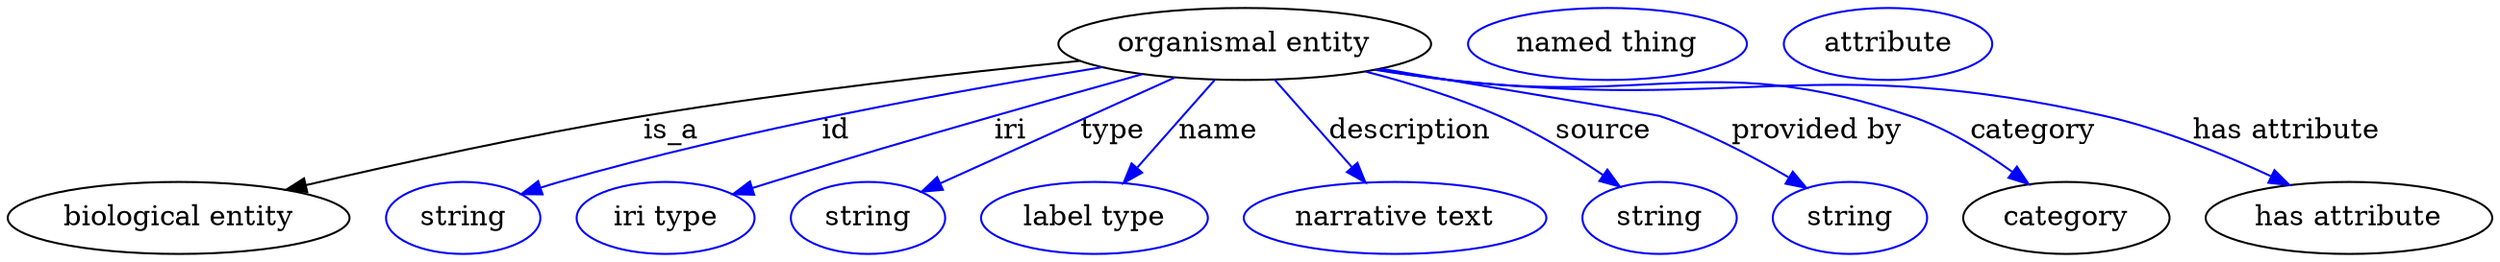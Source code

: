 digraph {
	graph [bb="0,0,1238.6,123"];
	node [label="\N"];
	"organismal entity"	[height=0.5,
		label="organismal entity",
		pos="616.14,105",
		width=2.5817];
	"biological entity"	[height=0.5,
		pos="85.142,18",
		width=2.3651];
	"organismal entity" -> "biological entity"	[label=is_a,
		lp="330.14,61.5",
		pos="e,138.54,32.099 533.71,96.557 473.27,90.572 389.34,81.162 316.14,69 259.01,59.507 194.66,45.283 148.41,34.43"];
	id	[color=blue,
		height=0.5,
		label=string,
		pos="226.14,18",
		width=1.0652];
	"organismal entity" -> id	[color=blue,
		label=id,
		lp="412.14,61.5",
		pos="e,255.15,29.922 544.92,93.347 475.17,82.095 366.25,62.334 274.14,36 271.04,35.113 267.85,34.133 264.65,33.106",
		style=solid];
	iri	[color=blue,
		height=0.5,
		label="iri type",
		pos="327.14,18",
		width=1.2277];
	"organismal entity" -> iri	[color=blue,
		label=iri,
		lp="499.14,61.5",
		pos="e,360.82,29.681 565,89.908 542.34,83.607 515.38,76.029 491.14,69 442.12,54.785 429.93,50.997 381.14,36 377.65,34.926 374.03,33.805 \
370.4,32.674",
		style=solid];
	type	[color=blue,
		height=0.5,
		label=string,
		pos="428.14,18",
		width=1.0652];
	"organismal entity" -> type	[color=blue,
		label=type,
		lp="550.14,61.5",
		pos="e,454.68,31 581.22,88.211 547.88,73.136 497.86,50.52 464.15,35.282",
		style=solid];
	name	[color=blue,
		height=0.5,
		label="label type",
		pos="541.14,18",
		width=1.5707];
	"organismal entity" -> name	[color=blue,
		label=name,
		lp="603.14,61.5",
		pos="e,555.67,35.469 601.32,87.207 590.26,74.669 574.98,57.35 562.59,43.302",
		style=solid];
	description	[color=blue,
		height=0.5,
		label="narrative text",
		pos="691.14,18",
		width=2.0943];
	"organismal entity" -> description	[color=blue,
		label=description,
		lp="698.64,61.5",
		pos="e,676.36,35.758 630.96,87.207 641.95,74.75 657.11,57.573 669.46,43.574",
		style=solid];
	source	[color=blue,
		height=0.5,
		label=string,
		pos="823.14,18",
		width=1.0652];
	"organismal entity" -> source	[color=blue,
		label=source,
		lp="795.14,61.5",
		pos="e,803.33,33.664 676.18,91.259 697.76,85.694 721.99,78.287 743.14,69 761.32,61.018 780.22,49.386 795.08,39.349",
		style=solid];
	"provided by"	[color=blue,
		height=0.5,
		label=string,
		pos="918.14,18",
		width=1.0652];
	"organismal entity" -> "provided by"	[color=blue,
		label="provided by",
		lp="901.64,61.5",
		pos="e,896.39,33.013 683.73,92.603 743.97,82.443 822.72,69.144 823.14,69 845.7,61.376 869.39,48.912 887.48,38.336",
		style=solid];
	category	[height=0.5,
		pos="1026.1,18",
		width=1.4263];
	"organismal entity" -> category	[color=blue,
		label=category,
		lp="1009.6,61.5",
		pos="e,1007.3,34.862 681.49,92.129 693.33,90.227 705.58,88.42 717.14,87 819.35,74.441 850.52,101.77 948.14,69 966.45,62.853 984.75,51.472 \
999.01,41.119",
		style=solid];
	"has attribute"	[height=0.5,
		pos="1167.1,18",
		width=1.9859];
	"organismal entity" -> "has attribute"	[color=blue,
		label="has attribute",
		lp="1136.1,61.5",
		pos="e,1137.5,34.447 680.65,92.038 692.74,90.109 705.3,88.317 717.14,87 862.24,70.858 902.72,101.13 1045.1,69 1074,62.492 1104.8,49.817 \
1128.2,38.858",
		style=solid];
	"named thing_category"	[color=blue,
		height=0.5,
		label="named thing",
		pos="796.14,105",
		width=1.9318];
	"organismal entity_has attribute"	[color=blue,
		height=0.5,
		label=attribute,
		pos="936.14,105",
		width=1.4443];
}
